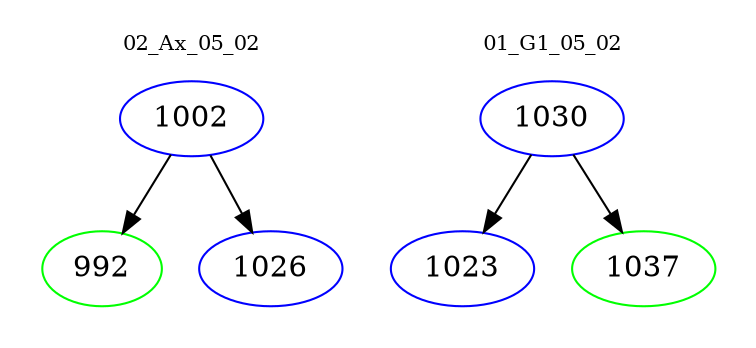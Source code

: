 digraph{
subgraph cluster_0 {
color = white
label = "02_Ax_05_02";
fontsize=10;
T0_1002 [label="1002", color="blue"]
T0_1002 -> T0_992 [color="black"]
T0_992 [label="992", color="green"]
T0_1002 -> T0_1026 [color="black"]
T0_1026 [label="1026", color="blue"]
}
subgraph cluster_1 {
color = white
label = "01_G1_05_02";
fontsize=10;
T1_1030 [label="1030", color="blue"]
T1_1030 -> T1_1023 [color="black"]
T1_1023 [label="1023", color="blue"]
T1_1030 -> T1_1037 [color="black"]
T1_1037 [label="1037", color="green"]
}
}
